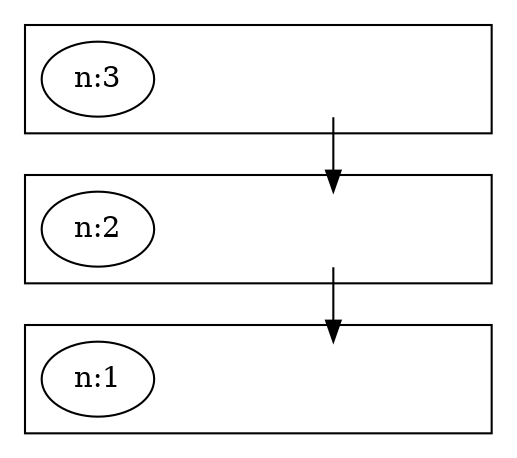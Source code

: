 digraph root {
	graph [compound=true]
	subgraph cluster__3_0 {
		graph [label=""]
		cluster__3_0 [style=invisible]
		"3_n:3" [label="n:3"]
	}
	subgraph cluster__2_1 {
		graph [label=""]
		cluster__2_1 [style=invisible]
		cluster__3_0 -> cluster__2_1
		"4_n:2" [label="n:2"]
	}
	subgraph cluster__1_2 {
		graph [label=""]
		cluster__1_2 [style=invisible]
		cluster__2_1 -> cluster__1_2
		"5_n:1" [label="n:1"]
	}
}